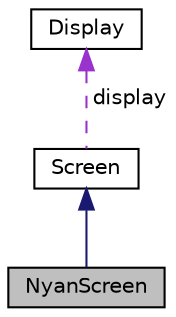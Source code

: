 digraph "NyanScreen"
{
  edge [fontname="Helvetica",fontsize="10",labelfontname="Helvetica",labelfontsize="10"];
  node [fontname="Helvetica",fontsize="10",shape=record];
  Node2 [label="NyanScreen",height=0.2,width=0.4,color="black", fillcolor="grey75", style="filled", fontcolor="black"];
  Node3 -> Node2 [dir="back",color="midnightblue",fontsize="10",style="solid"];
  Node3 [label="Screen",height=0.2,width=0.4,color="black", fillcolor="white", style="filled",URL="$classScreen.html",tooltip="Class representing one screen. "];
  Node4 -> Node3 [dir="back",color="darkorchid3",fontsize="10",style="dashed",label=" display" ];
  Node4 [label="Display",height=0.2,width=0.4,color="black", fillcolor="white", style="filled",URL="$classDisplay.html",tooltip="A class that handles the (one-way) interaction with the device display and provides methods for rende..."];
}
